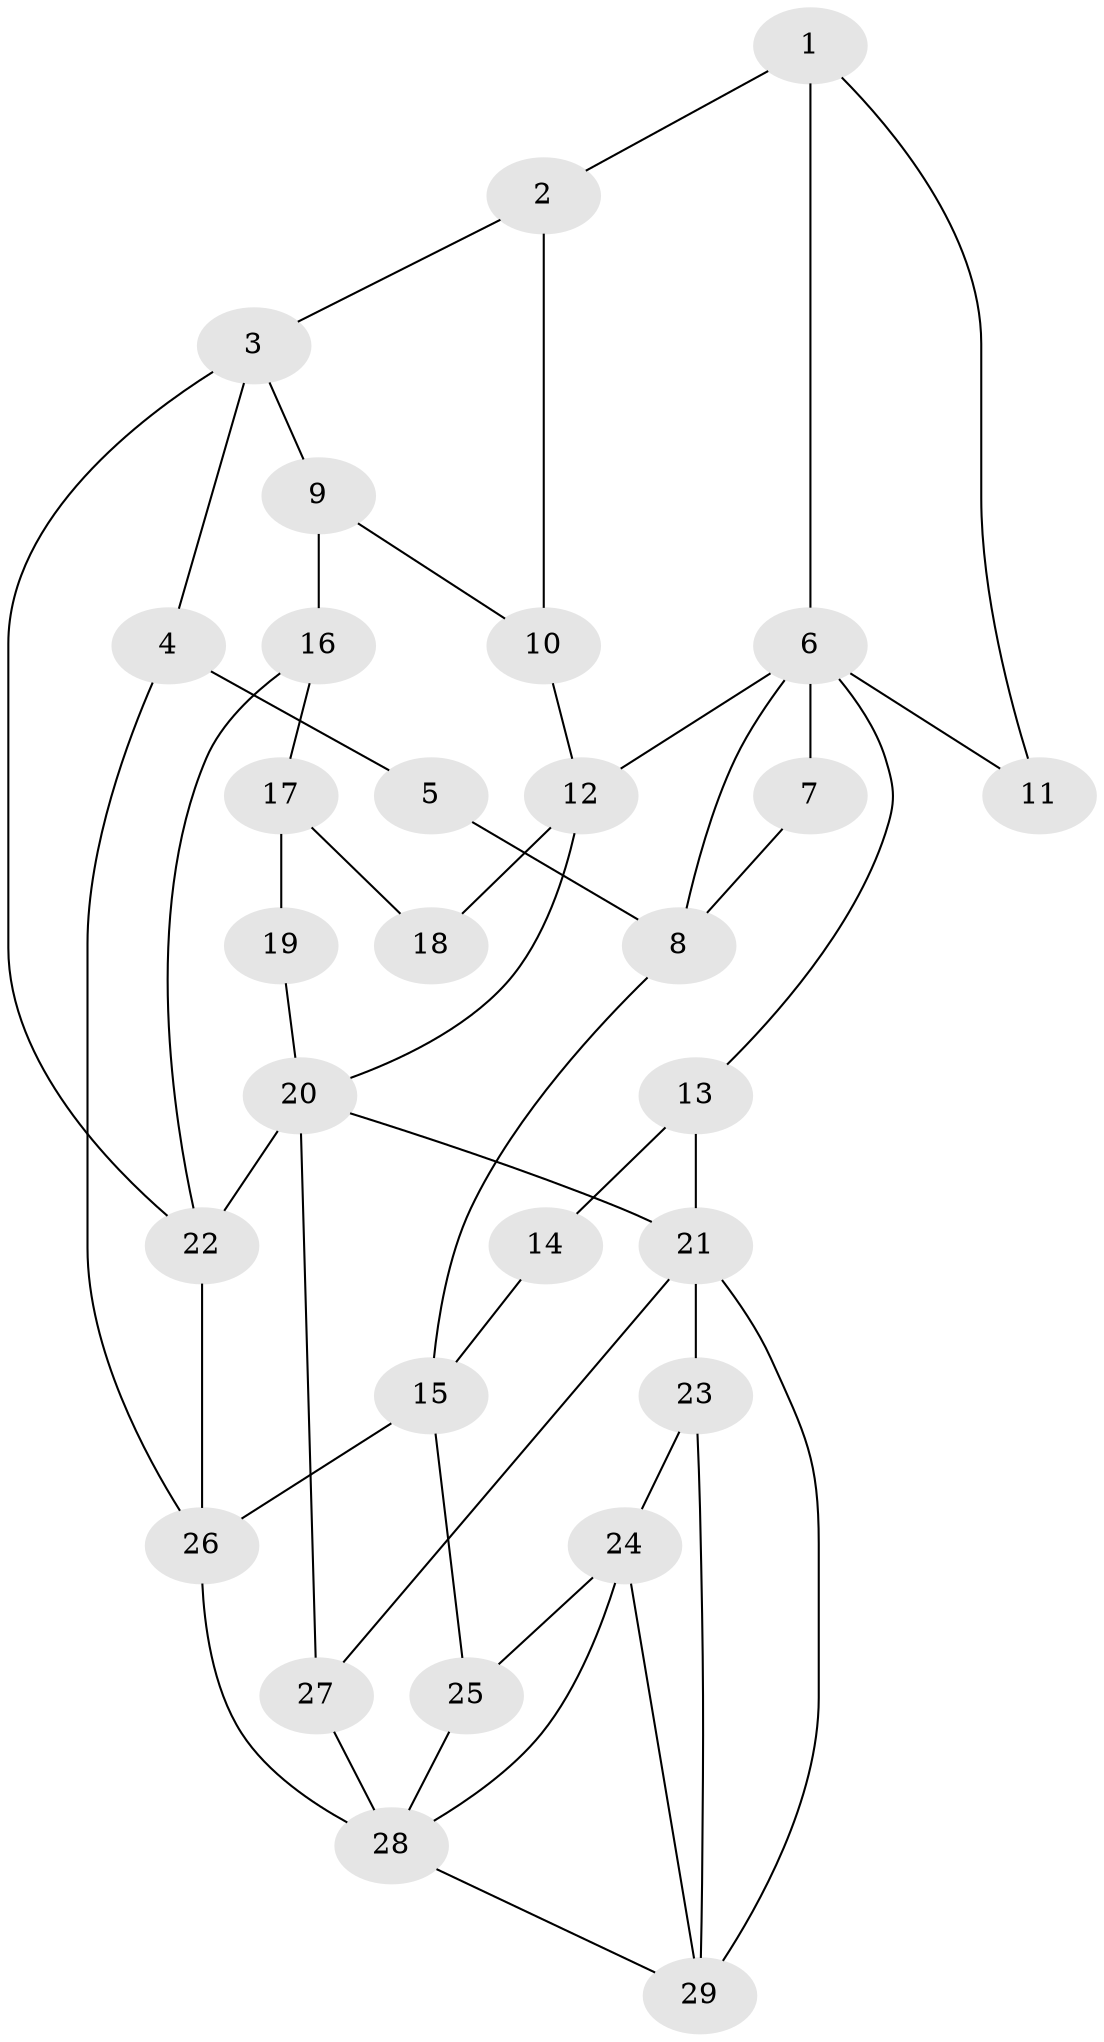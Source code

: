 // original degree distribution, {3: 0.05555555555555555, 5: 0.4444444444444444, 6: 0.2638888888888889, 4: 0.2361111111111111}
// Generated by graph-tools (version 1.1) at 2025/54/03/04/25 22:54:09]
// undirected, 29 vertices, 49 edges
graph export_dot {
  node [color=gray90,style=filled];
  1;
  2;
  3;
  4;
  5;
  6;
  7;
  8;
  9;
  10;
  11;
  12;
  13;
  14;
  15;
  16;
  17;
  18;
  19;
  20;
  21;
  22;
  23;
  24;
  25;
  26;
  27;
  28;
  29;
  1 -- 2 [weight=2.0];
  1 -- 6 [weight=1.0];
  1 -- 11 [weight=2.0];
  2 -- 3 [weight=1.0];
  2 -- 10 [weight=2.0];
  3 -- 4 [weight=1.0];
  3 -- 9 [weight=1.0];
  3 -- 22 [weight=1.0];
  4 -- 5 [weight=2.0];
  4 -- 26 [weight=1.0];
  5 -- 8 [weight=2.0];
  6 -- 7 [weight=1.0];
  6 -- 8 [weight=1.0];
  6 -- 11 [weight=1.0];
  6 -- 12 [weight=1.0];
  6 -- 13 [weight=1.0];
  7 -- 8 [weight=2.0];
  8 -- 15 [weight=1.0];
  9 -- 10 [weight=2.0];
  9 -- 16 [weight=3.0];
  10 -- 12 [weight=1.0];
  12 -- 18 [weight=1.0];
  12 -- 20 [weight=1.0];
  13 -- 14 [weight=2.0];
  13 -- 21 [weight=2.0];
  14 -- 15 [weight=1.0];
  15 -- 25 [weight=2.0];
  15 -- 26 [weight=1.0];
  16 -- 17 [weight=2.0];
  16 -- 22 [weight=1.0];
  17 -- 18 [weight=2.0];
  17 -- 19 [weight=2.0];
  19 -- 20 [weight=1.0];
  20 -- 21 [weight=1.0];
  20 -- 22 [weight=2.0];
  20 -- 27 [weight=1.0];
  21 -- 23 [weight=1.0];
  21 -- 27 [weight=1.0];
  21 -- 29 [weight=1.0];
  22 -- 26 [weight=1.0];
  23 -- 24 [weight=1.0];
  23 -- 29 [weight=1.0];
  24 -- 25 [weight=1.0];
  24 -- 28 [weight=1.0];
  24 -- 29 [weight=1.0];
  25 -- 28 [weight=1.0];
  26 -- 28 [weight=1.0];
  27 -- 28 [weight=2.0];
  28 -- 29 [weight=1.0];
}
